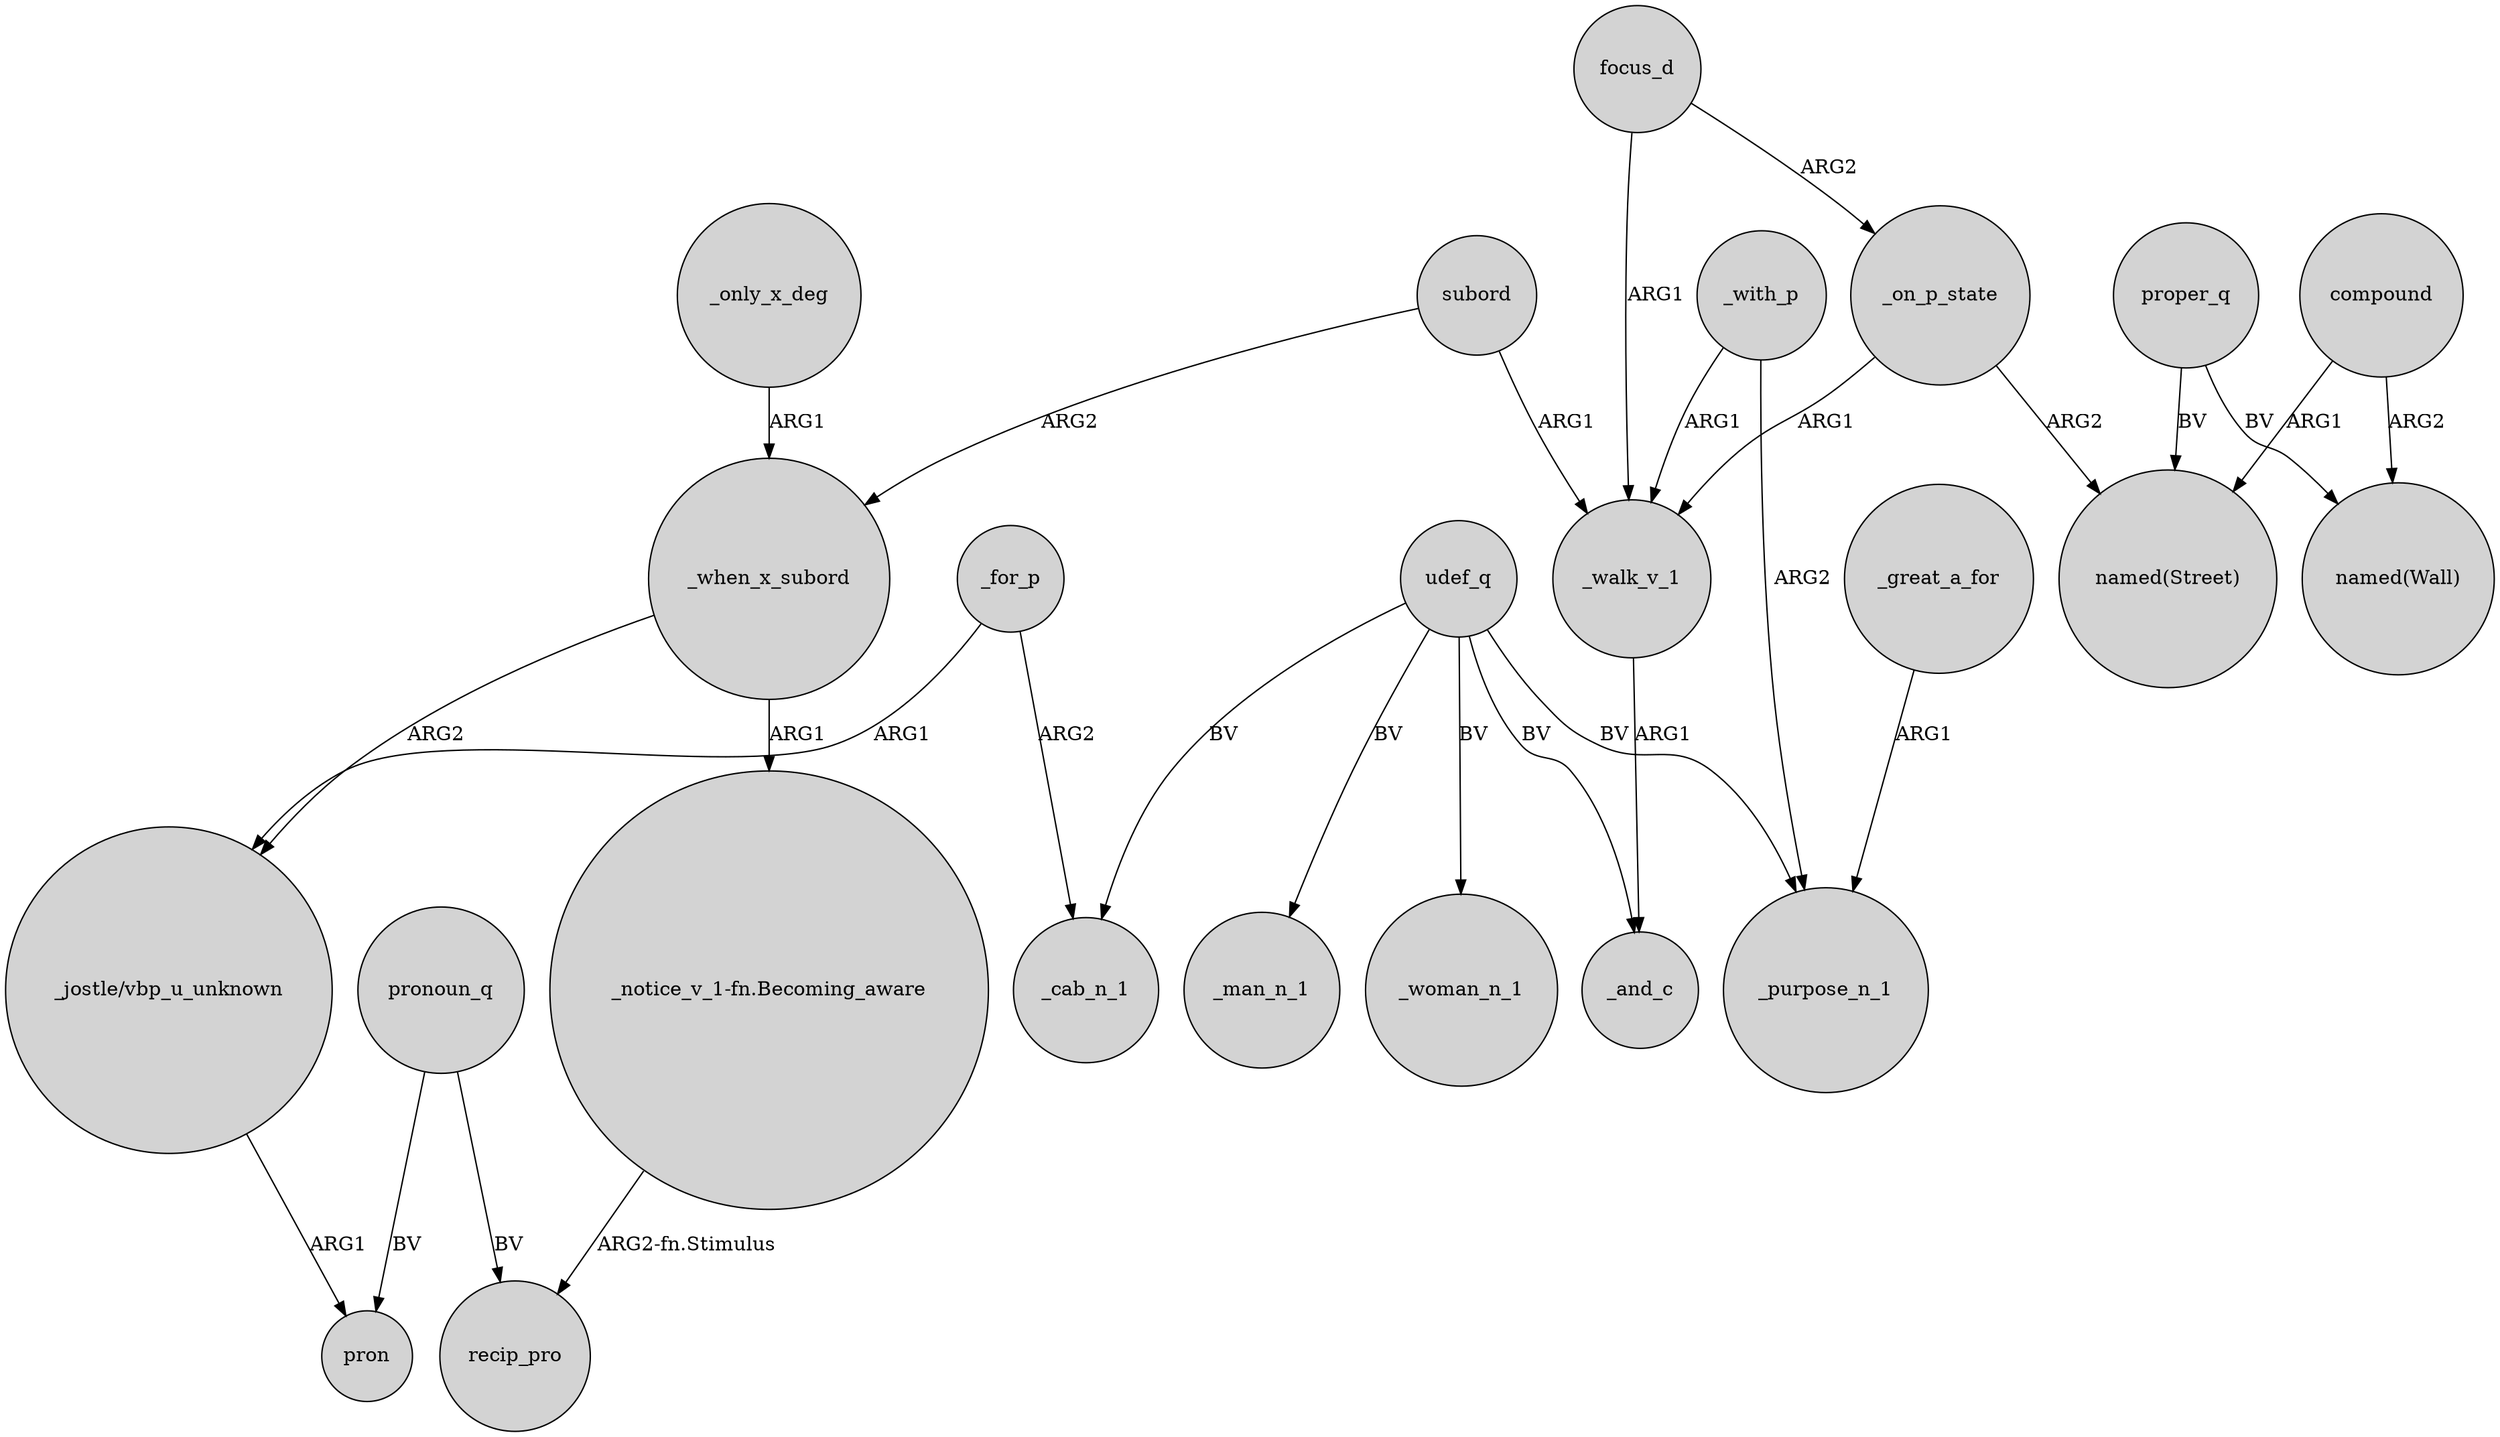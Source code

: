 digraph {
	node [shape=circle style=filled]
	_for_p -> "_jostle/vbp_u_unknown" [label=ARG1]
	_on_p_state -> "named(Street)" [label=ARG2]
	_on_p_state -> _walk_v_1 [label=ARG1]
	udef_q -> _woman_n_1 [label=BV]
	compound -> "named(Street)" [label=ARG1]
	focus_d -> _on_p_state [label=ARG2]
	proper_q -> "named(Wall)" [label=BV]
	"_notice_v_1-fn.Becoming_aware" -> recip_pro [label="ARG2-fn.Stimulus"]
	udef_q -> _purpose_n_1 [label=BV]
	focus_d -> _walk_v_1 [label=ARG1]
	proper_q -> "named(Street)" [label=BV]
	_when_x_subord -> "_jostle/vbp_u_unknown" [label=ARG2]
	pronoun_q -> pron [label=BV]
	_with_p -> _walk_v_1 [label=ARG1]
	compound -> "named(Wall)" [label=ARG2]
	pronoun_q -> recip_pro [label=BV]
	"_jostle/vbp_u_unknown" -> pron [label=ARG1]
	_with_p -> _purpose_n_1 [label=ARG2]
	udef_q -> _cab_n_1 [label=BV]
	_for_p -> _cab_n_1 [label=ARG2]
	_when_x_subord -> "_notice_v_1-fn.Becoming_aware" [label=ARG1]
	udef_q -> _man_n_1 [label=BV]
	subord -> _walk_v_1 [label=ARG1]
	_great_a_for -> _purpose_n_1 [label=ARG1]
	_walk_v_1 -> _and_c [label=ARG1]
	subord -> _when_x_subord [label=ARG2]
	udef_q -> _and_c [label=BV]
	_only_x_deg -> _when_x_subord [label=ARG1]
}
